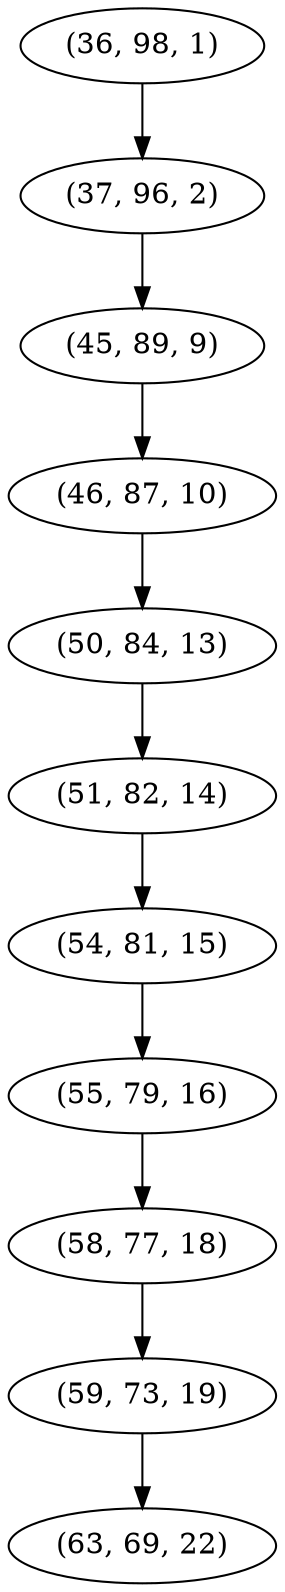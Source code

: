 digraph tree {
    "(36, 98, 1)";
    "(37, 96, 2)";
    "(45, 89, 9)";
    "(46, 87, 10)";
    "(50, 84, 13)";
    "(51, 82, 14)";
    "(54, 81, 15)";
    "(55, 79, 16)";
    "(58, 77, 18)";
    "(59, 73, 19)";
    "(63, 69, 22)";
    "(36, 98, 1)" -> "(37, 96, 2)";
    "(37, 96, 2)" -> "(45, 89, 9)";
    "(45, 89, 9)" -> "(46, 87, 10)";
    "(46, 87, 10)" -> "(50, 84, 13)";
    "(50, 84, 13)" -> "(51, 82, 14)";
    "(51, 82, 14)" -> "(54, 81, 15)";
    "(54, 81, 15)" -> "(55, 79, 16)";
    "(55, 79, 16)" -> "(58, 77, 18)";
    "(58, 77, 18)" -> "(59, 73, 19)";
    "(59, 73, 19)" -> "(63, 69, 22)";
}
